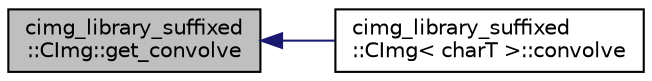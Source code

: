 digraph "cimg_library_suffixed::CImg::get_convolve"
{
  edge [fontname="Helvetica",fontsize="10",labelfontname="Helvetica",labelfontsize="10"];
  node [fontname="Helvetica",fontsize="10",shape=record];
  rankdir="LR";
  Node1 [label="cimg_library_suffixed\l::CImg::get_convolve",height=0.2,width=0.4,color="black", fillcolor="grey75", style="filled" fontcolor="black"];
  Node1 -> Node2 [dir="back",color="midnightblue",fontsize="10",style="solid",fontname="Helvetica"];
  Node2 [label="cimg_library_suffixed\l::CImg\< charT \>::convolve",height=0.2,width=0.4,color="black", fillcolor="white", style="filled",URL="$structcimg__library__suffixed_1_1_c_img.html#a5e5cc86aa0f6e2e770203106b2e86d3f",tooltip="Convolve image by a mask."];
}
